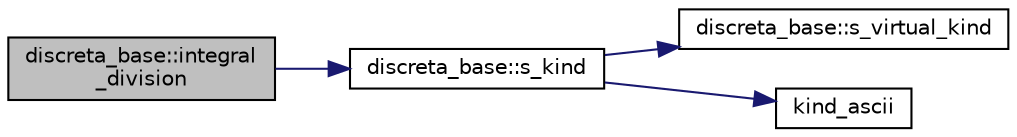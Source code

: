 digraph "discreta_base::integral_division"
{
  edge [fontname="Helvetica",fontsize="10",labelfontname="Helvetica",labelfontsize="10"];
  node [fontname="Helvetica",fontsize="10",shape=record];
  rankdir="LR";
  Node13350 [label="discreta_base::integral\l_division",height=0.2,width=0.4,color="black", fillcolor="grey75", style="filled", fontcolor="black"];
  Node13350 -> Node13351 [color="midnightblue",fontsize="10",style="solid",fontname="Helvetica"];
  Node13351 [label="discreta_base::s_kind",height=0.2,width=0.4,color="black", fillcolor="white", style="filled",URL="$d7/d71/classdiscreta__base.html#a8a830025c74adbbc3362418a7c2ba157"];
  Node13351 -> Node13352 [color="midnightblue",fontsize="10",style="solid",fontname="Helvetica"];
  Node13352 [label="discreta_base::s_virtual_kind",height=0.2,width=0.4,color="black", fillcolor="white", style="filled",URL="$d7/d71/classdiscreta__base.html#a52778a6d6943a468be083d0785d418fb"];
  Node13351 -> Node13353 [color="midnightblue",fontsize="10",style="solid",fontname="Helvetica"];
  Node13353 [label="kind_ascii",height=0.2,width=0.4,color="black", fillcolor="white", style="filled",URL="$d9/d60/discreta_8h.html#ad0ce825a9f29bc6cec27e1b64cfe27bf"];
}

